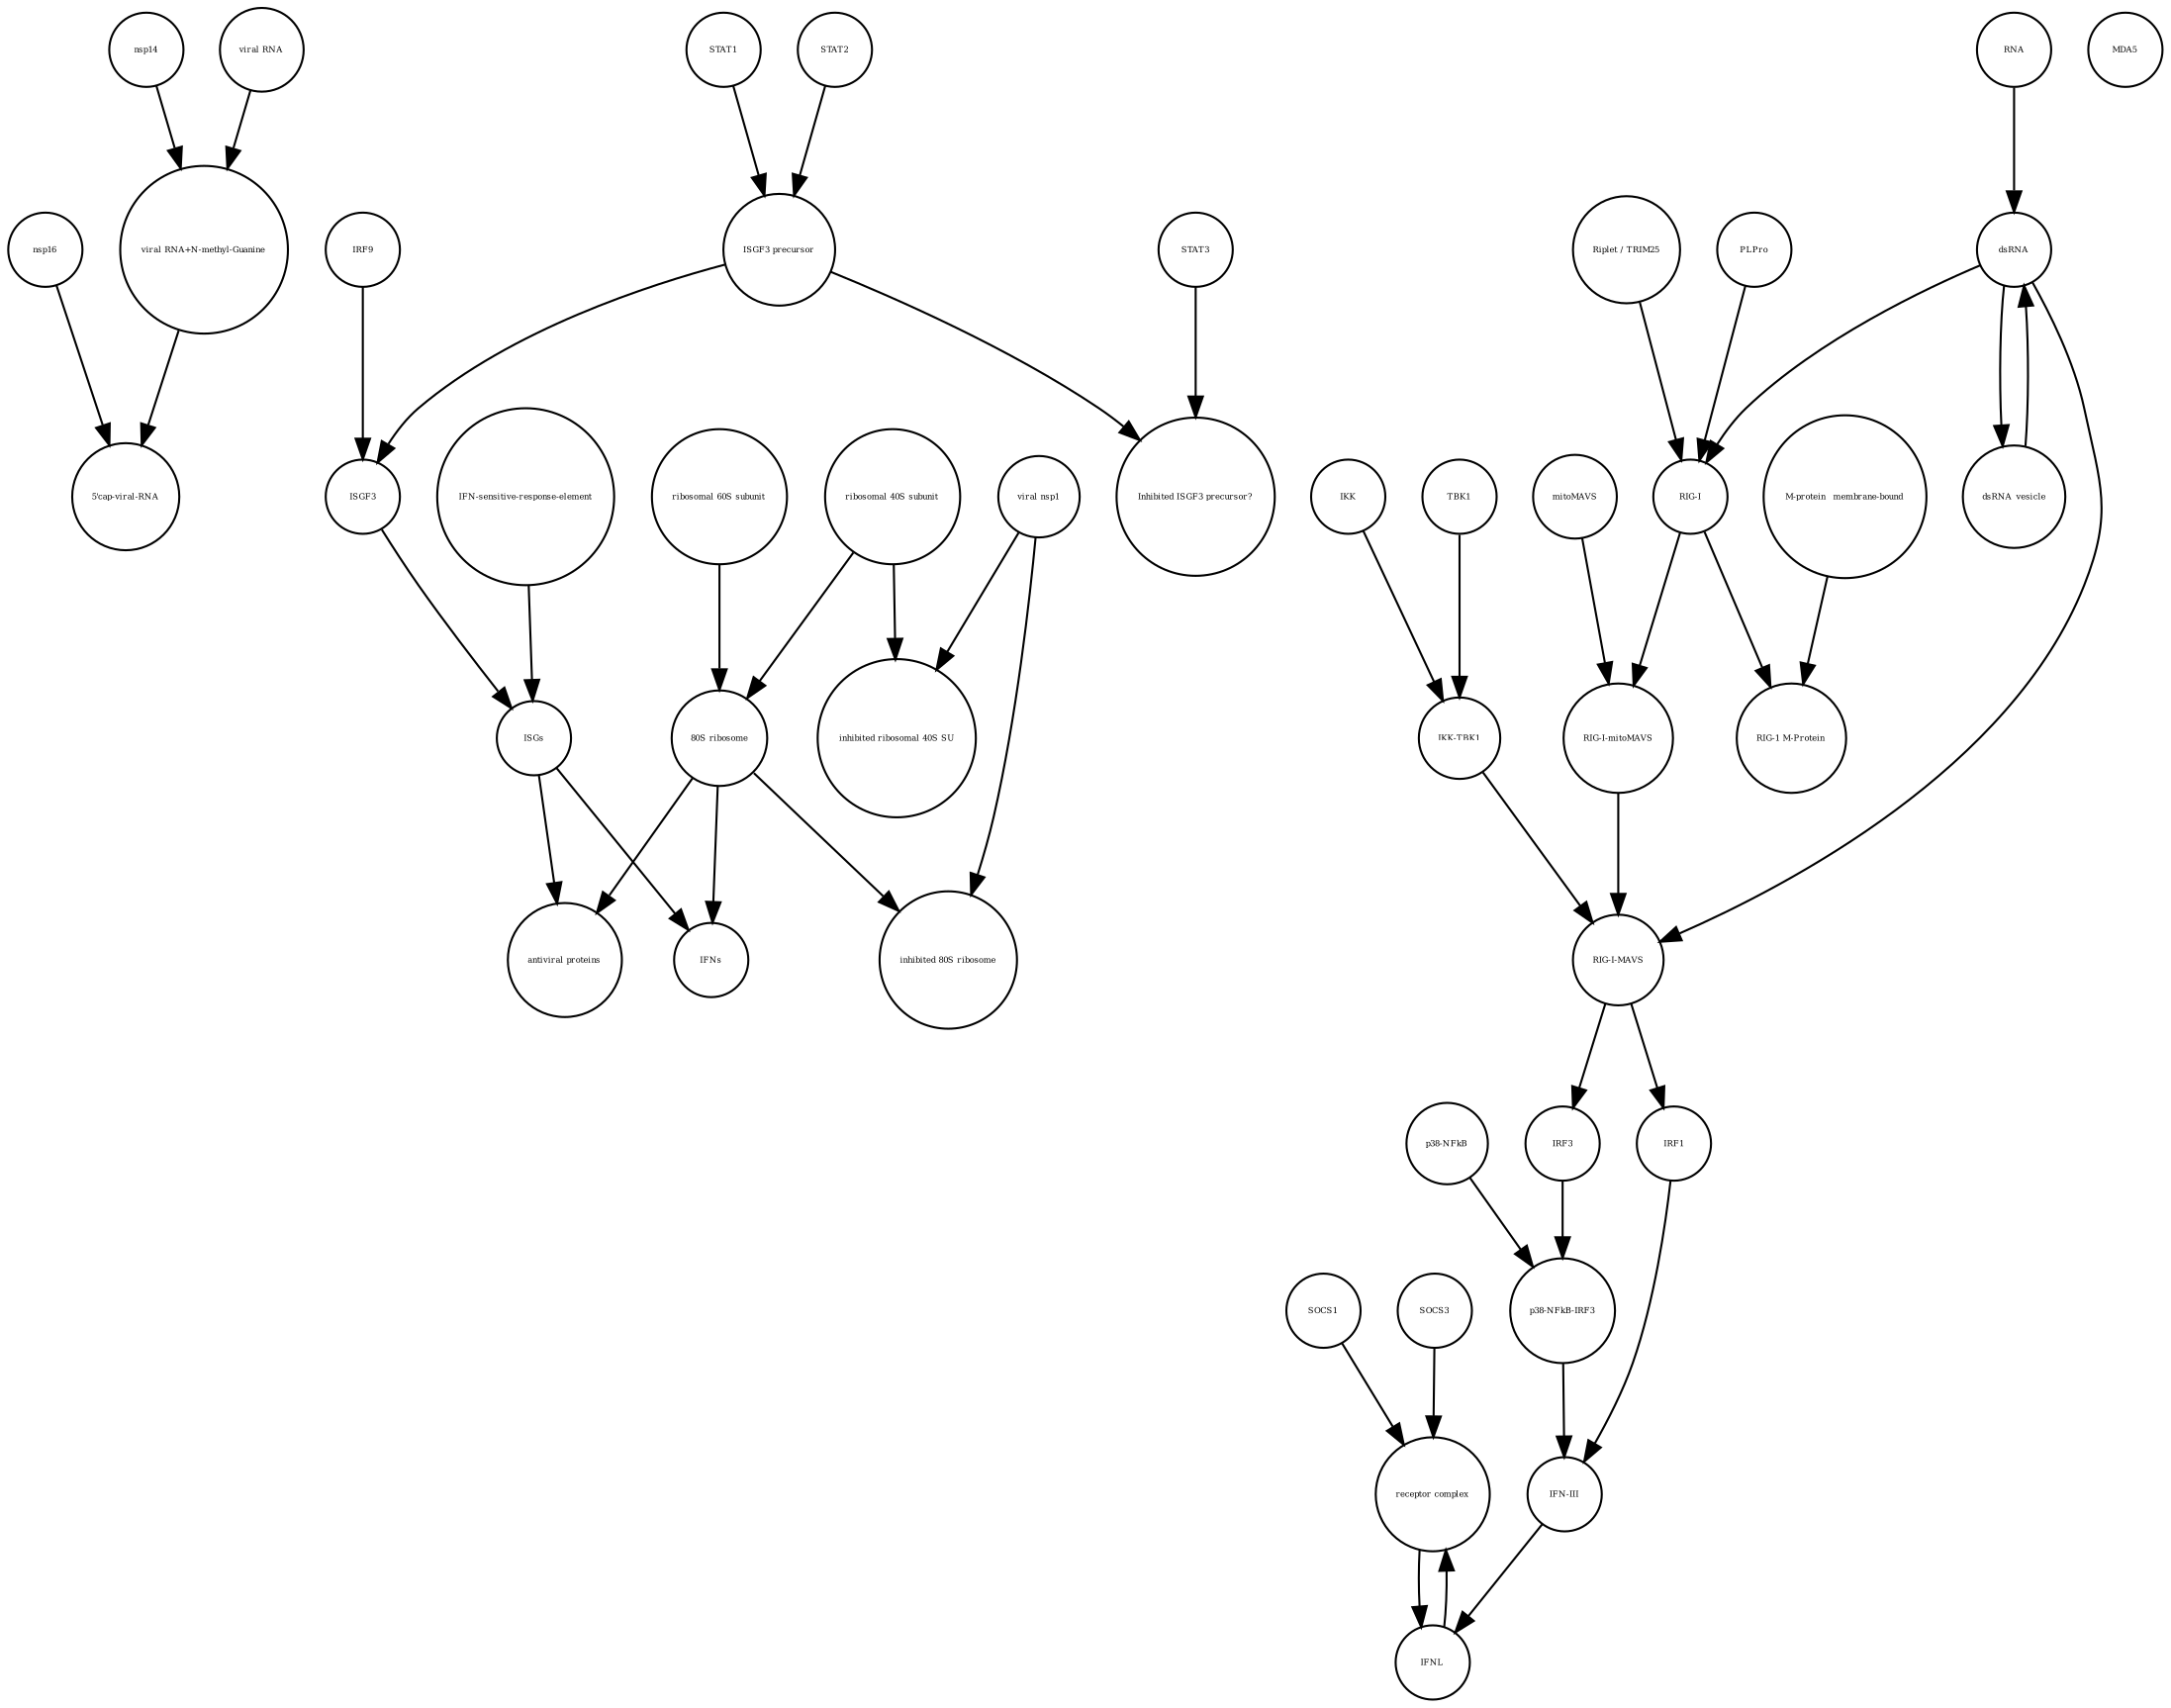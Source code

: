 strict digraph  {
nsp16 [annotation="", bipartite=0, cls=macromolecule, fontsize=4, label=nsp16, shape=circle];
IFNs [annotation="", bipartite=0, cls=macromolecule, fontsize=4, label=IFNs, shape=circle];
STAT3 [annotation="", bipartite=0, cls=macromolecule, fontsize=4, label=STAT3, shape=circle];
nsp14 [annotation="", bipartite=0, cls=macromolecule, fontsize=4, label=nsp14, shape=circle];
STAT1 [annotation="", bipartite=0, cls=macromolecule, fontsize=4, label=STAT1, shape=circle];
SOCS1 [annotation="", bipartite=0, cls=macromolecule, fontsize=4, label=SOCS1, shape=circle];
"RIG-I-MAVS" [annotation="", bipartite=0, cls=complex, fontsize=4, label="RIG-I-MAVS", shape=circle];
"RIG-1 M-Protein" [annotation="", bipartite=0, cls=complex, fontsize=4, label="RIG-1 M-Protein", shape=circle];
"viral nsp1" [annotation="", bipartite=0, cls=macromolecule, fontsize=4, label="viral nsp1", shape=circle];
"ISGF3 precursor" [annotation="", bipartite=0, cls=complex, fontsize=4, label="ISGF3 precursor", shape=circle];
"Riplet / TRIM25" [annotation="", bipartite=0, cls=macromolecule, fontsize=4, label="Riplet / TRIM25", shape=circle];
"receptor complex" [annotation="", bipartite=0, cls=complex, fontsize=4, label="receptor complex", shape=circle];
PLPro [annotation="", bipartite=0, cls=macromolecule, fontsize=4, label=PLPro, shape=circle];
dsRNA_vesicle [annotation="", bipartite=0, cls="nucleic acid feature", fontsize=4, label=dsRNA_vesicle, shape=circle];
"inhibited 80S ribosome" [annotation="", bipartite=0, cls=complex, fontsize=4, label="inhibited 80S ribosome", shape=circle];
IKK [annotation="", bipartite=0, cls=macromolecule, fontsize=4, label=IKK, shape=circle];
"p38-NFkB" [annotation="", bipartite=0, cls=complex, fontsize=4, label="p38-NFkB", shape=circle];
"inhibited ribosomal 40S SU" [annotation="urn_miriam_doi_10.1101%2F2020.05.18.102467", bipartite=0, cls=complex, fontsize=4, label="inhibited ribosomal 40S SU", shape=circle];
ISGF3 [annotation="", bipartite=0, cls=complex, fontsize=4, label=ISGF3, shape=circle];
"viral RNA+N-methyl-Guanine" [annotation="", bipartite=0, cls="nucleic acid feature", fontsize=4, label="viral RNA+N-methyl-Guanine", shape=circle];
IFNL [annotation="", bipartite=0, cls=macromolecule, fontsize=4, label=IFNL, shape=circle];
"IFN-III" [annotation="", bipartite=0, cls=macromolecule, fontsize=4, label="IFN-III", shape=circle];
RNA [annotation="", bipartite=0, cls="nucleic acid feature", fontsize=4, label=RNA, shape=circle];
"IKK-TBK1" [annotation="", bipartite=0, cls=complex, fontsize=4, label="IKK-TBK1", shape=circle];
"ribosomal 60S subunit" [annotation="", bipartite=0, cls=complex, fontsize=4, label="ribosomal 60S subunit", shape=circle];
"IFN-sensitive-response-element" [annotation="", bipartite=0, cls="nucleic acid feature", fontsize=4, label="IFN-sensitive-response-element", shape=circle];
IRF3 [annotation="", bipartite=0, cls=macromolecule, fontsize=4, label=IRF3, shape=circle];
IRF9 [annotation="", bipartite=0, cls=macromolecule, fontsize=4, label=IRF9, shape=circle];
IRF1 [annotation="", bipartite=0, cls=macromolecule, fontsize=4, label=IRF1, shape=circle];
STAT2 [annotation="", bipartite=0, cls=macromolecule, fontsize=4, label=STAT2, shape=circle];
"RIG-I-mitoMAVS" [annotation="", bipartite=0, cls=complex, fontsize=4, label="RIG-I-mitoMAVS", shape=circle];
"viral RNA" [annotation="", bipartite=0, cls="nucleic acid feature", fontsize=4, label="viral RNA", shape=circle];
"80S ribosome" [annotation="", bipartite=0, cls=complex, fontsize=4, label="80S ribosome", shape=circle];
mitoMAVS [annotation="", bipartite=0, cls=macromolecule, fontsize=4, label=mitoMAVS, shape=circle];
"RIG-I" [annotation="", bipartite=0, cls=macromolecule, fontsize=4, label="RIG-I", shape=circle];
ISGs [annotation="", bipartite=0, cls="nucleic acid feature", fontsize=4, label=ISGs, shape=circle];
"M-protein_ membrane-bound" [annotation="", bipartite=0, cls=macromolecule, fontsize=4, label="M-protein_ membrane-bound", shape=circle];
"ribosomal 40S subunit" [annotation="", bipartite=0, cls=complex, fontsize=4, label="ribosomal 40S subunit", shape=circle];
"antiviral proteins" [annotation="", bipartite=0, cls=macromolecule, fontsize=4, label="antiviral proteins", shape=circle];
"5'cap-viral-RNA" [annotation="", bipartite=0, cls="nucleic acid feature", fontsize=4, label="5'cap-viral-RNA", shape=circle];
dsRNA [annotation="", bipartite=0, cls="nucleic acid feature", fontsize=4, label=dsRNA, shape=circle];
"Inhibited ISGF3 precursor?" [annotation="", bipartite=0, cls=complex, fontsize=4, label="Inhibited ISGF3 precursor?", shape=circle];
SOCS3 [annotation="", bipartite=0, cls=macromolecule, fontsize=4, label=SOCS3, shape=circle];
"p38-NFkB-IRF3" [annotation="", bipartite=0, cls=complex, fontsize=4, label="p38-NFkB-IRF3", shape=circle];
MDA5 [annotation="", bipartite=0, cls=macromolecule, fontsize=4, label=MDA5, shape=circle];
TBK1 [annotation="", bipartite=0, cls=macromolecule, fontsize=4, label=TBK1, shape=circle];
nsp16 -> "5'cap-viral-RNA"  [annotation="urn_miriam_doi_10.1016%2Fj.chom.2020.05.008", interaction_type=catalysis];
STAT3 -> "Inhibited ISGF3 precursor?"  [annotation="", interaction_type=production];
nsp14 -> "viral RNA+N-methyl-Guanine"  [annotation="", interaction_type=catalysis];
STAT1 -> "ISGF3 precursor"  [annotation="", interaction_type=production];
SOCS1 -> "receptor complex"  [annotation="", interaction_type=production];
"RIG-I-MAVS" -> IRF3  [annotation="", interaction_type=stimulation];
"RIG-I-MAVS" -> IRF1  [annotation="", interaction_type=catalysis];
"viral nsp1" -> "inhibited ribosomal 40S SU"  [annotation="", interaction_type=production];
"viral nsp1" -> "inhibited 80S ribosome"  [annotation="", interaction_type=production];
"ISGF3 precursor" -> ISGF3  [annotation="", interaction_type=production];
"ISGF3 precursor" -> "Inhibited ISGF3 precursor?"  [annotation="", interaction_type=production];
"Riplet / TRIM25" -> "RIG-I"  [annotation="", interaction_type=catalysis];
"receptor complex" -> IFNL  [annotation="", interaction_type=production];
PLPro -> "RIG-I"  [annotation="", interaction_type=catalysis];
dsRNA_vesicle -> dsRNA  [annotation="", interaction_type=production];
IKK -> "IKK-TBK1"  [annotation="", interaction_type=production];
"p38-NFkB" -> "p38-NFkB-IRF3"  [annotation="", interaction_type=production];
ISGF3 -> ISGs  [annotation="", interaction_type="necessary stimulation"];
"viral RNA+N-methyl-Guanine" -> "5'cap-viral-RNA"  [annotation="", interaction_type=production];
IFNL -> "receptor complex"  [annotation="", interaction_type=stimulation];
"IFN-III" -> IFNL  [annotation="", interaction_type=production];
RNA -> dsRNA  [annotation="", interaction_type=production];
"IKK-TBK1" -> "RIG-I-MAVS"  [annotation="", interaction_type=production];
"ribosomal 60S subunit" -> "80S ribosome"  [annotation="", interaction_type=production];
"IFN-sensitive-response-element" -> ISGs  [annotation="", interaction_type=production];
IRF3 -> "p38-NFkB-IRF3"  [annotation="", interaction_type=production];
IRF9 -> ISGF3  [annotation="", interaction_type=production];
IRF1 -> "IFN-III"  [annotation="", interaction_type=stimulation];
STAT2 -> "ISGF3 precursor"  [annotation="", interaction_type=production];
"RIG-I-mitoMAVS" -> "RIG-I-MAVS"  [annotation="", interaction_type=production];
"viral RNA" -> "viral RNA+N-methyl-Guanine"  [annotation="", interaction_type=production];
"80S ribosome" -> "inhibited 80S ribosome"  [annotation="", interaction_type=production];
"80S ribosome" -> "antiviral proteins"  [annotation="", interaction_type=catalysis];
"80S ribosome" -> IFNs  [annotation="", interaction_type=catalysis];
mitoMAVS -> "RIG-I-mitoMAVS"  [annotation="", interaction_type=production];
"RIG-I" -> "RIG-I-mitoMAVS"  [annotation="", interaction_type=production];
"RIG-I" -> "RIG-1 M-Protein"  [annotation="", interaction_type=production];
ISGs -> "antiviral proteins"  [annotation="", interaction_type=production];
ISGs -> IFNs  [annotation="", interaction_type=production];
"M-protein_ membrane-bound" -> "RIG-1 M-Protein"  [annotation="", interaction_type=production];
"ribosomal 40S subunit" -> "inhibited ribosomal 40S SU"  [annotation="", interaction_type=production];
"ribosomal 40S subunit" -> "80S ribosome"  [annotation="", interaction_type=production];
dsRNA -> "RIG-I-MAVS"  [annotation="", interaction_type="necessary stimulation"];
dsRNA -> dsRNA_vesicle  [annotation="", interaction_type=production];
dsRNA -> "RIG-I"  [annotation="", interaction_type="necessary stimulation"];
SOCS3 -> "receptor complex"  [annotation="", interaction_type=production];
"p38-NFkB-IRF3" -> "IFN-III"  [annotation="", interaction_type=stimulation];
TBK1 -> "IKK-TBK1"  [annotation="", interaction_type=production];
}
